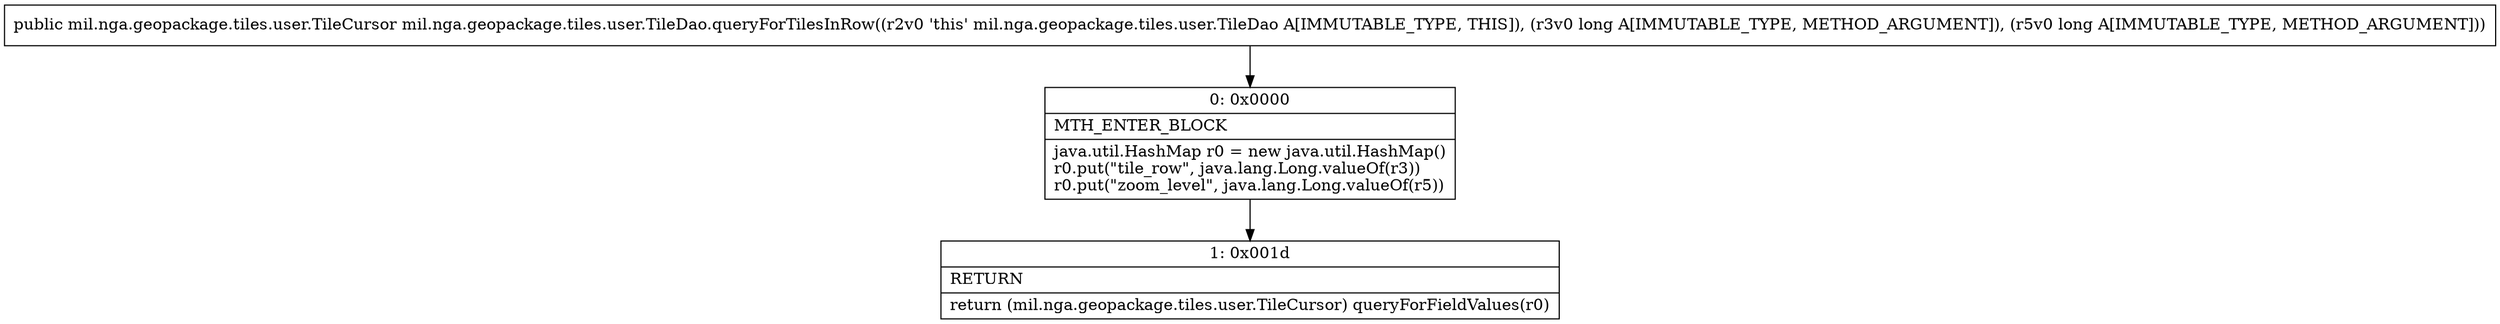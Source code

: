 digraph "CFG formil.nga.geopackage.tiles.user.TileDao.queryForTilesInRow(JJ)Lmil\/nga\/geopackage\/tiles\/user\/TileCursor;" {
Node_0 [shape=record,label="{0\:\ 0x0000|MTH_ENTER_BLOCK\l|java.util.HashMap r0 = new java.util.HashMap()\lr0.put(\"tile_row\", java.lang.Long.valueOf(r3))\lr0.put(\"zoom_level\", java.lang.Long.valueOf(r5))\l}"];
Node_1 [shape=record,label="{1\:\ 0x001d|RETURN\l|return (mil.nga.geopackage.tiles.user.TileCursor) queryForFieldValues(r0)\l}"];
MethodNode[shape=record,label="{public mil.nga.geopackage.tiles.user.TileCursor mil.nga.geopackage.tiles.user.TileDao.queryForTilesInRow((r2v0 'this' mil.nga.geopackage.tiles.user.TileDao A[IMMUTABLE_TYPE, THIS]), (r3v0 long A[IMMUTABLE_TYPE, METHOD_ARGUMENT]), (r5v0 long A[IMMUTABLE_TYPE, METHOD_ARGUMENT])) }"];
MethodNode -> Node_0;
Node_0 -> Node_1;
}

